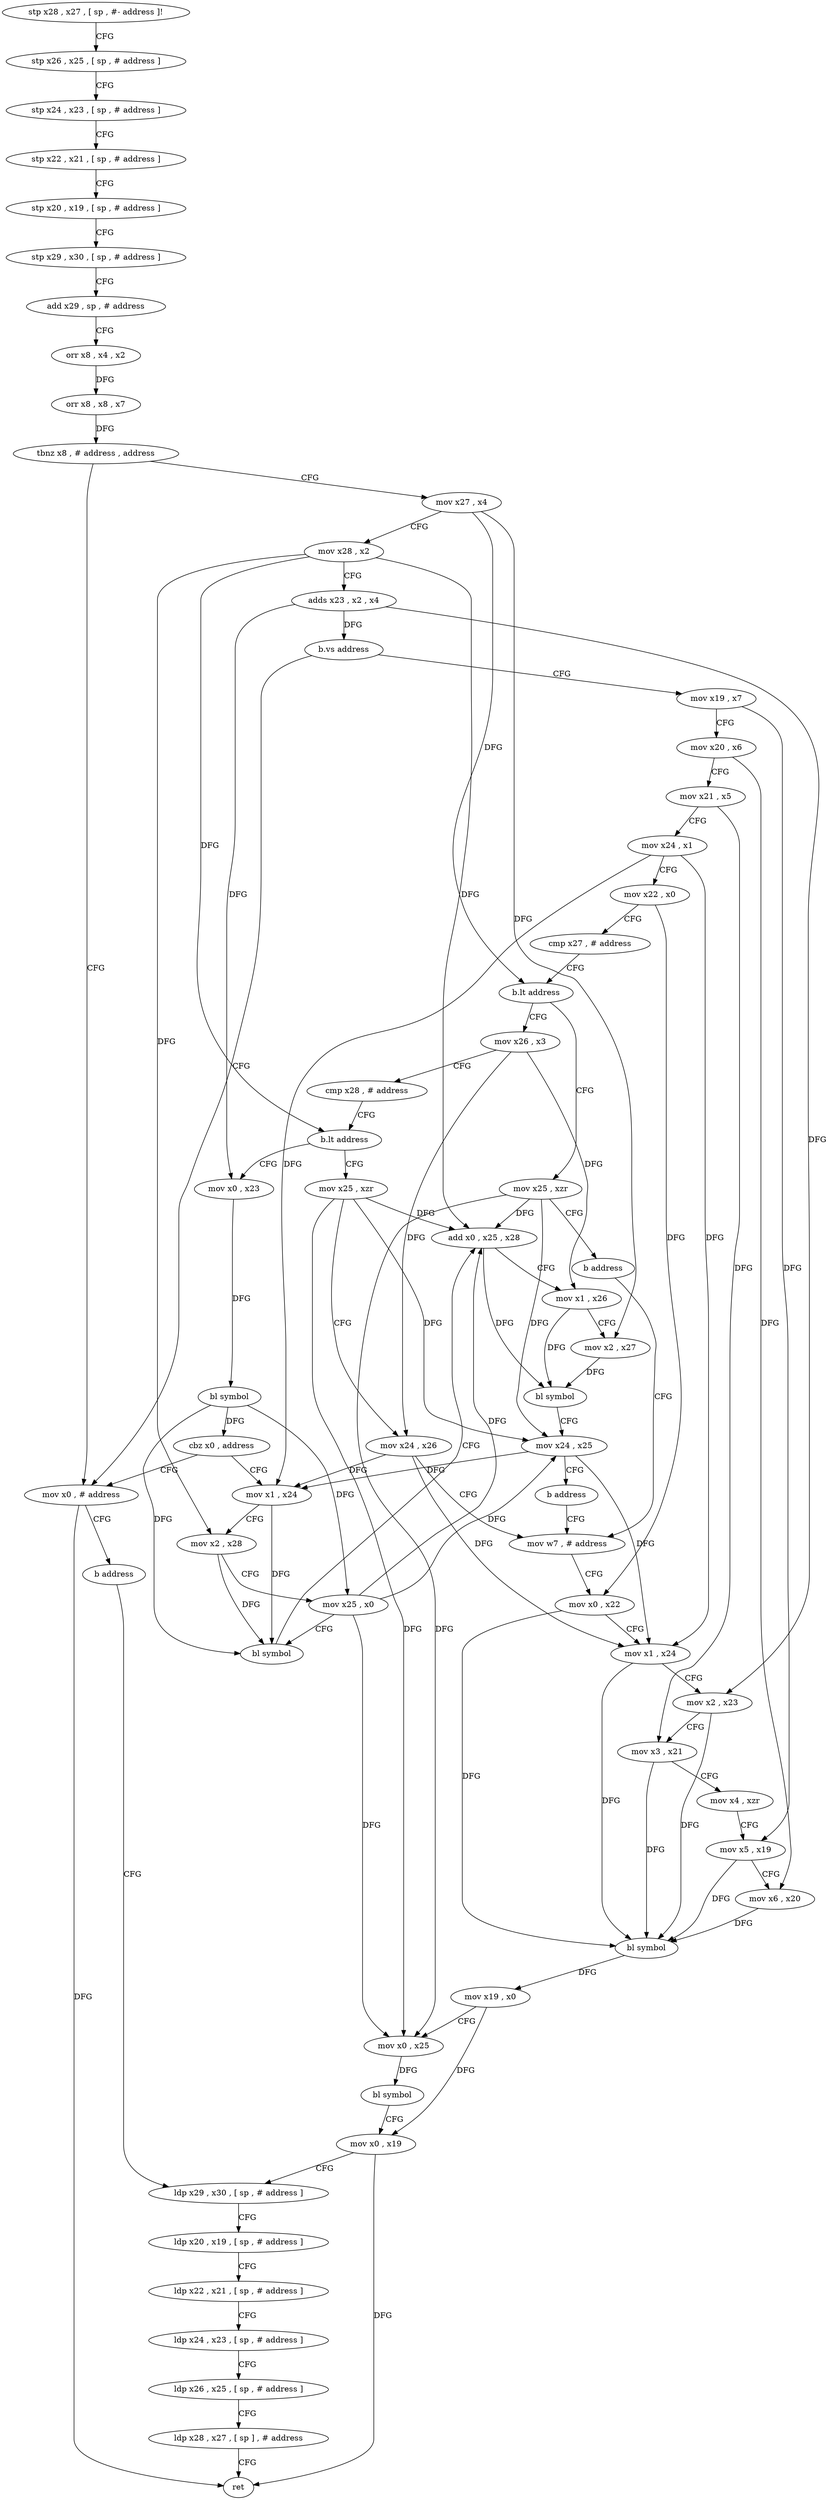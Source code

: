 digraph "func" {
"4235060" [label = "stp x28 , x27 , [ sp , #- address ]!" ]
"4235064" [label = "stp x26 , x25 , [ sp , # address ]" ]
"4235068" [label = "stp x24 , x23 , [ sp , # address ]" ]
"4235072" [label = "stp x22 , x21 , [ sp , # address ]" ]
"4235076" [label = "stp x20 , x19 , [ sp , # address ]" ]
"4235080" [label = "stp x29 , x30 , [ sp , # address ]" ]
"4235084" [label = "add x29 , sp , # address" ]
"4235088" [label = "orr x8 , x4 , x2" ]
"4235092" [label = "orr x8 , x8 , x7" ]
"4235096" [label = "tbnz x8 , # address , address" ]
"4235304" [label = "mov x0 , # address" ]
"4235100" [label = "mov x27 , x4" ]
"4235308" [label = "b address" ]
"4235276" [label = "ldp x29 , x30 , [ sp , # address ]" ]
"4235104" [label = "mov x28 , x2" ]
"4235108" [label = "adds x23 , x2 , x4" ]
"4235112" [label = "b.vs address" ]
"4235116" [label = "mov x19 , x7" ]
"4235280" [label = "ldp x20 , x19 , [ sp , # address ]" ]
"4235284" [label = "ldp x22 , x21 , [ sp , # address ]" ]
"4235288" [label = "ldp x24 , x23 , [ sp , # address ]" ]
"4235292" [label = "ldp x26 , x25 , [ sp , # address ]" ]
"4235296" [label = "ldp x28 , x27 , [ sp ] , # address" ]
"4235300" [label = "ret" ]
"4235120" [label = "mov x20 , x6" ]
"4235124" [label = "mov x21 , x5" ]
"4235128" [label = "mov x24 , x1" ]
"4235132" [label = "mov x22 , x0" ]
"4235136" [label = "cmp x27 , # address" ]
"4235140" [label = "b.lt address" ]
"4235208" [label = "mov x25 , xzr" ]
"4235144" [label = "mov x26 , x3" ]
"4235212" [label = "b address" ]
"4235224" [label = "mov w7 , # address" ]
"4235148" [label = "cmp x28 , # address" ]
"4235152" [label = "b.lt address" ]
"4235216" [label = "mov x25 , xzr" ]
"4235156" [label = "mov x0 , x23" ]
"4235228" [label = "mov x0 , x22" ]
"4235232" [label = "mov x1 , x24" ]
"4235236" [label = "mov x2 , x23" ]
"4235240" [label = "mov x3 , x21" ]
"4235244" [label = "mov x4 , xzr" ]
"4235248" [label = "mov x5 , x19" ]
"4235252" [label = "mov x6 , x20" ]
"4235256" [label = "bl symbol" ]
"4235260" [label = "mov x19 , x0" ]
"4235264" [label = "mov x0 , x25" ]
"4235268" [label = "bl symbol" ]
"4235272" [label = "mov x0 , x19" ]
"4235220" [label = "mov x24 , x26" ]
"4235160" [label = "bl symbol" ]
"4235164" [label = "cbz x0 , address" ]
"4235168" [label = "mov x1 , x24" ]
"4235172" [label = "mov x2 , x28" ]
"4235176" [label = "mov x25 , x0" ]
"4235180" [label = "bl symbol" ]
"4235184" [label = "add x0 , x25 , x28" ]
"4235188" [label = "mov x1 , x26" ]
"4235192" [label = "mov x2 , x27" ]
"4235196" [label = "bl symbol" ]
"4235200" [label = "mov x24 , x25" ]
"4235204" [label = "b address" ]
"4235060" -> "4235064" [ label = "CFG" ]
"4235064" -> "4235068" [ label = "CFG" ]
"4235068" -> "4235072" [ label = "CFG" ]
"4235072" -> "4235076" [ label = "CFG" ]
"4235076" -> "4235080" [ label = "CFG" ]
"4235080" -> "4235084" [ label = "CFG" ]
"4235084" -> "4235088" [ label = "CFG" ]
"4235088" -> "4235092" [ label = "DFG" ]
"4235092" -> "4235096" [ label = "DFG" ]
"4235096" -> "4235304" [ label = "CFG" ]
"4235096" -> "4235100" [ label = "CFG" ]
"4235304" -> "4235308" [ label = "CFG" ]
"4235304" -> "4235300" [ label = "DFG" ]
"4235100" -> "4235104" [ label = "CFG" ]
"4235100" -> "4235140" [ label = "DFG" ]
"4235100" -> "4235192" [ label = "DFG" ]
"4235308" -> "4235276" [ label = "CFG" ]
"4235276" -> "4235280" [ label = "CFG" ]
"4235104" -> "4235108" [ label = "CFG" ]
"4235104" -> "4235152" [ label = "DFG" ]
"4235104" -> "4235172" [ label = "DFG" ]
"4235104" -> "4235184" [ label = "DFG" ]
"4235108" -> "4235112" [ label = "DFG" ]
"4235108" -> "4235236" [ label = "DFG" ]
"4235108" -> "4235156" [ label = "DFG" ]
"4235112" -> "4235304" [ label = "CFG" ]
"4235112" -> "4235116" [ label = "CFG" ]
"4235116" -> "4235120" [ label = "CFG" ]
"4235116" -> "4235248" [ label = "DFG" ]
"4235280" -> "4235284" [ label = "CFG" ]
"4235284" -> "4235288" [ label = "CFG" ]
"4235288" -> "4235292" [ label = "CFG" ]
"4235292" -> "4235296" [ label = "CFG" ]
"4235296" -> "4235300" [ label = "CFG" ]
"4235120" -> "4235124" [ label = "CFG" ]
"4235120" -> "4235252" [ label = "DFG" ]
"4235124" -> "4235128" [ label = "CFG" ]
"4235124" -> "4235240" [ label = "DFG" ]
"4235128" -> "4235132" [ label = "CFG" ]
"4235128" -> "4235232" [ label = "DFG" ]
"4235128" -> "4235168" [ label = "DFG" ]
"4235132" -> "4235136" [ label = "CFG" ]
"4235132" -> "4235228" [ label = "DFG" ]
"4235136" -> "4235140" [ label = "CFG" ]
"4235140" -> "4235208" [ label = "CFG" ]
"4235140" -> "4235144" [ label = "CFG" ]
"4235208" -> "4235212" [ label = "CFG" ]
"4235208" -> "4235264" [ label = "DFG" ]
"4235208" -> "4235184" [ label = "DFG" ]
"4235208" -> "4235200" [ label = "DFG" ]
"4235144" -> "4235148" [ label = "CFG" ]
"4235144" -> "4235220" [ label = "DFG" ]
"4235144" -> "4235188" [ label = "DFG" ]
"4235212" -> "4235224" [ label = "CFG" ]
"4235224" -> "4235228" [ label = "CFG" ]
"4235148" -> "4235152" [ label = "CFG" ]
"4235152" -> "4235216" [ label = "CFG" ]
"4235152" -> "4235156" [ label = "CFG" ]
"4235216" -> "4235220" [ label = "CFG" ]
"4235216" -> "4235264" [ label = "DFG" ]
"4235216" -> "4235184" [ label = "DFG" ]
"4235216" -> "4235200" [ label = "DFG" ]
"4235156" -> "4235160" [ label = "DFG" ]
"4235228" -> "4235232" [ label = "CFG" ]
"4235228" -> "4235256" [ label = "DFG" ]
"4235232" -> "4235236" [ label = "CFG" ]
"4235232" -> "4235256" [ label = "DFG" ]
"4235236" -> "4235240" [ label = "CFG" ]
"4235236" -> "4235256" [ label = "DFG" ]
"4235240" -> "4235244" [ label = "CFG" ]
"4235240" -> "4235256" [ label = "DFG" ]
"4235244" -> "4235248" [ label = "CFG" ]
"4235248" -> "4235252" [ label = "CFG" ]
"4235248" -> "4235256" [ label = "DFG" ]
"4235252" -> "4235256" [ label = "DFG" ]
"4235256" -> "4235260" [ label = "DFG" ]
"4235260" -> "4235264" [ label = "CFG" ]
"4235260" -> "4235272" [ label = "DFG" ]
"4235264" -> "4235268" [ label = "DFG" ]
"4235268" -> "4235272" [ label = "CFG" ]
"4235272" -> "4235276" [ label = "CFG" ]
"4235272" -> "4235300" [ label = "DFG" ]
"4235220" -> "4235224" [ label = "CFG" ]
"4235220" -> "4235232" [ label = "DFG" ]
"4235220" -> "4235168" [ label = "DFG" ]
"4235160" -> "4235164" [ label = "DFG" ]
"4235160" -> "4235176" [ label = "DFG" ]
"4235160" -> "4235180" [ label = "DFG" ]
"4235164" -> "4235304" [ label = "CFG" ]
"4235164" -> "4235168" [ label = "CFG" ]
"4235168" -> "4235172" [ label = "CFG" ]
"4235168" -> "4235180" [ label = "DFG" ]
"4235172" -> "4235176" [ label = "CFG" ]
"4235172" -> "4235180" [ label = "DFG" ]
"4235176" -> "4235180" [ label = "CFG" ]
"4235176" -> "4235264" [ label = "DFG" ]
"4235176" -> "4235184" [ label = "DFG" ]
"4235176" -> "4235200" [ label = "DFG" ]
"4235180" -> "4235184" [ label = "CFG" ]
"4235184" -> "4235188" [ label = "CFG" ]
"4235184" -> "4235196" [ label = "DFG" ]
"4235188" -> "4235192" [ label = "CFG" ]
"4235188" -> "4235196" [ label = "DFG" ]
"4235192" -> "4235196" [ label = "DFG" ]
"4235196" -> "4235200" [ label = "CFG" ]
"4235200" -> "4235204" [ label = "CFG" ]
"4235200" -> "4235232" [ label = "DFG" ]
"4235200" -> "4235168" [ label = "DFG" ]
"4235204" -> "4235224" [ label = "CFG" ]
}
